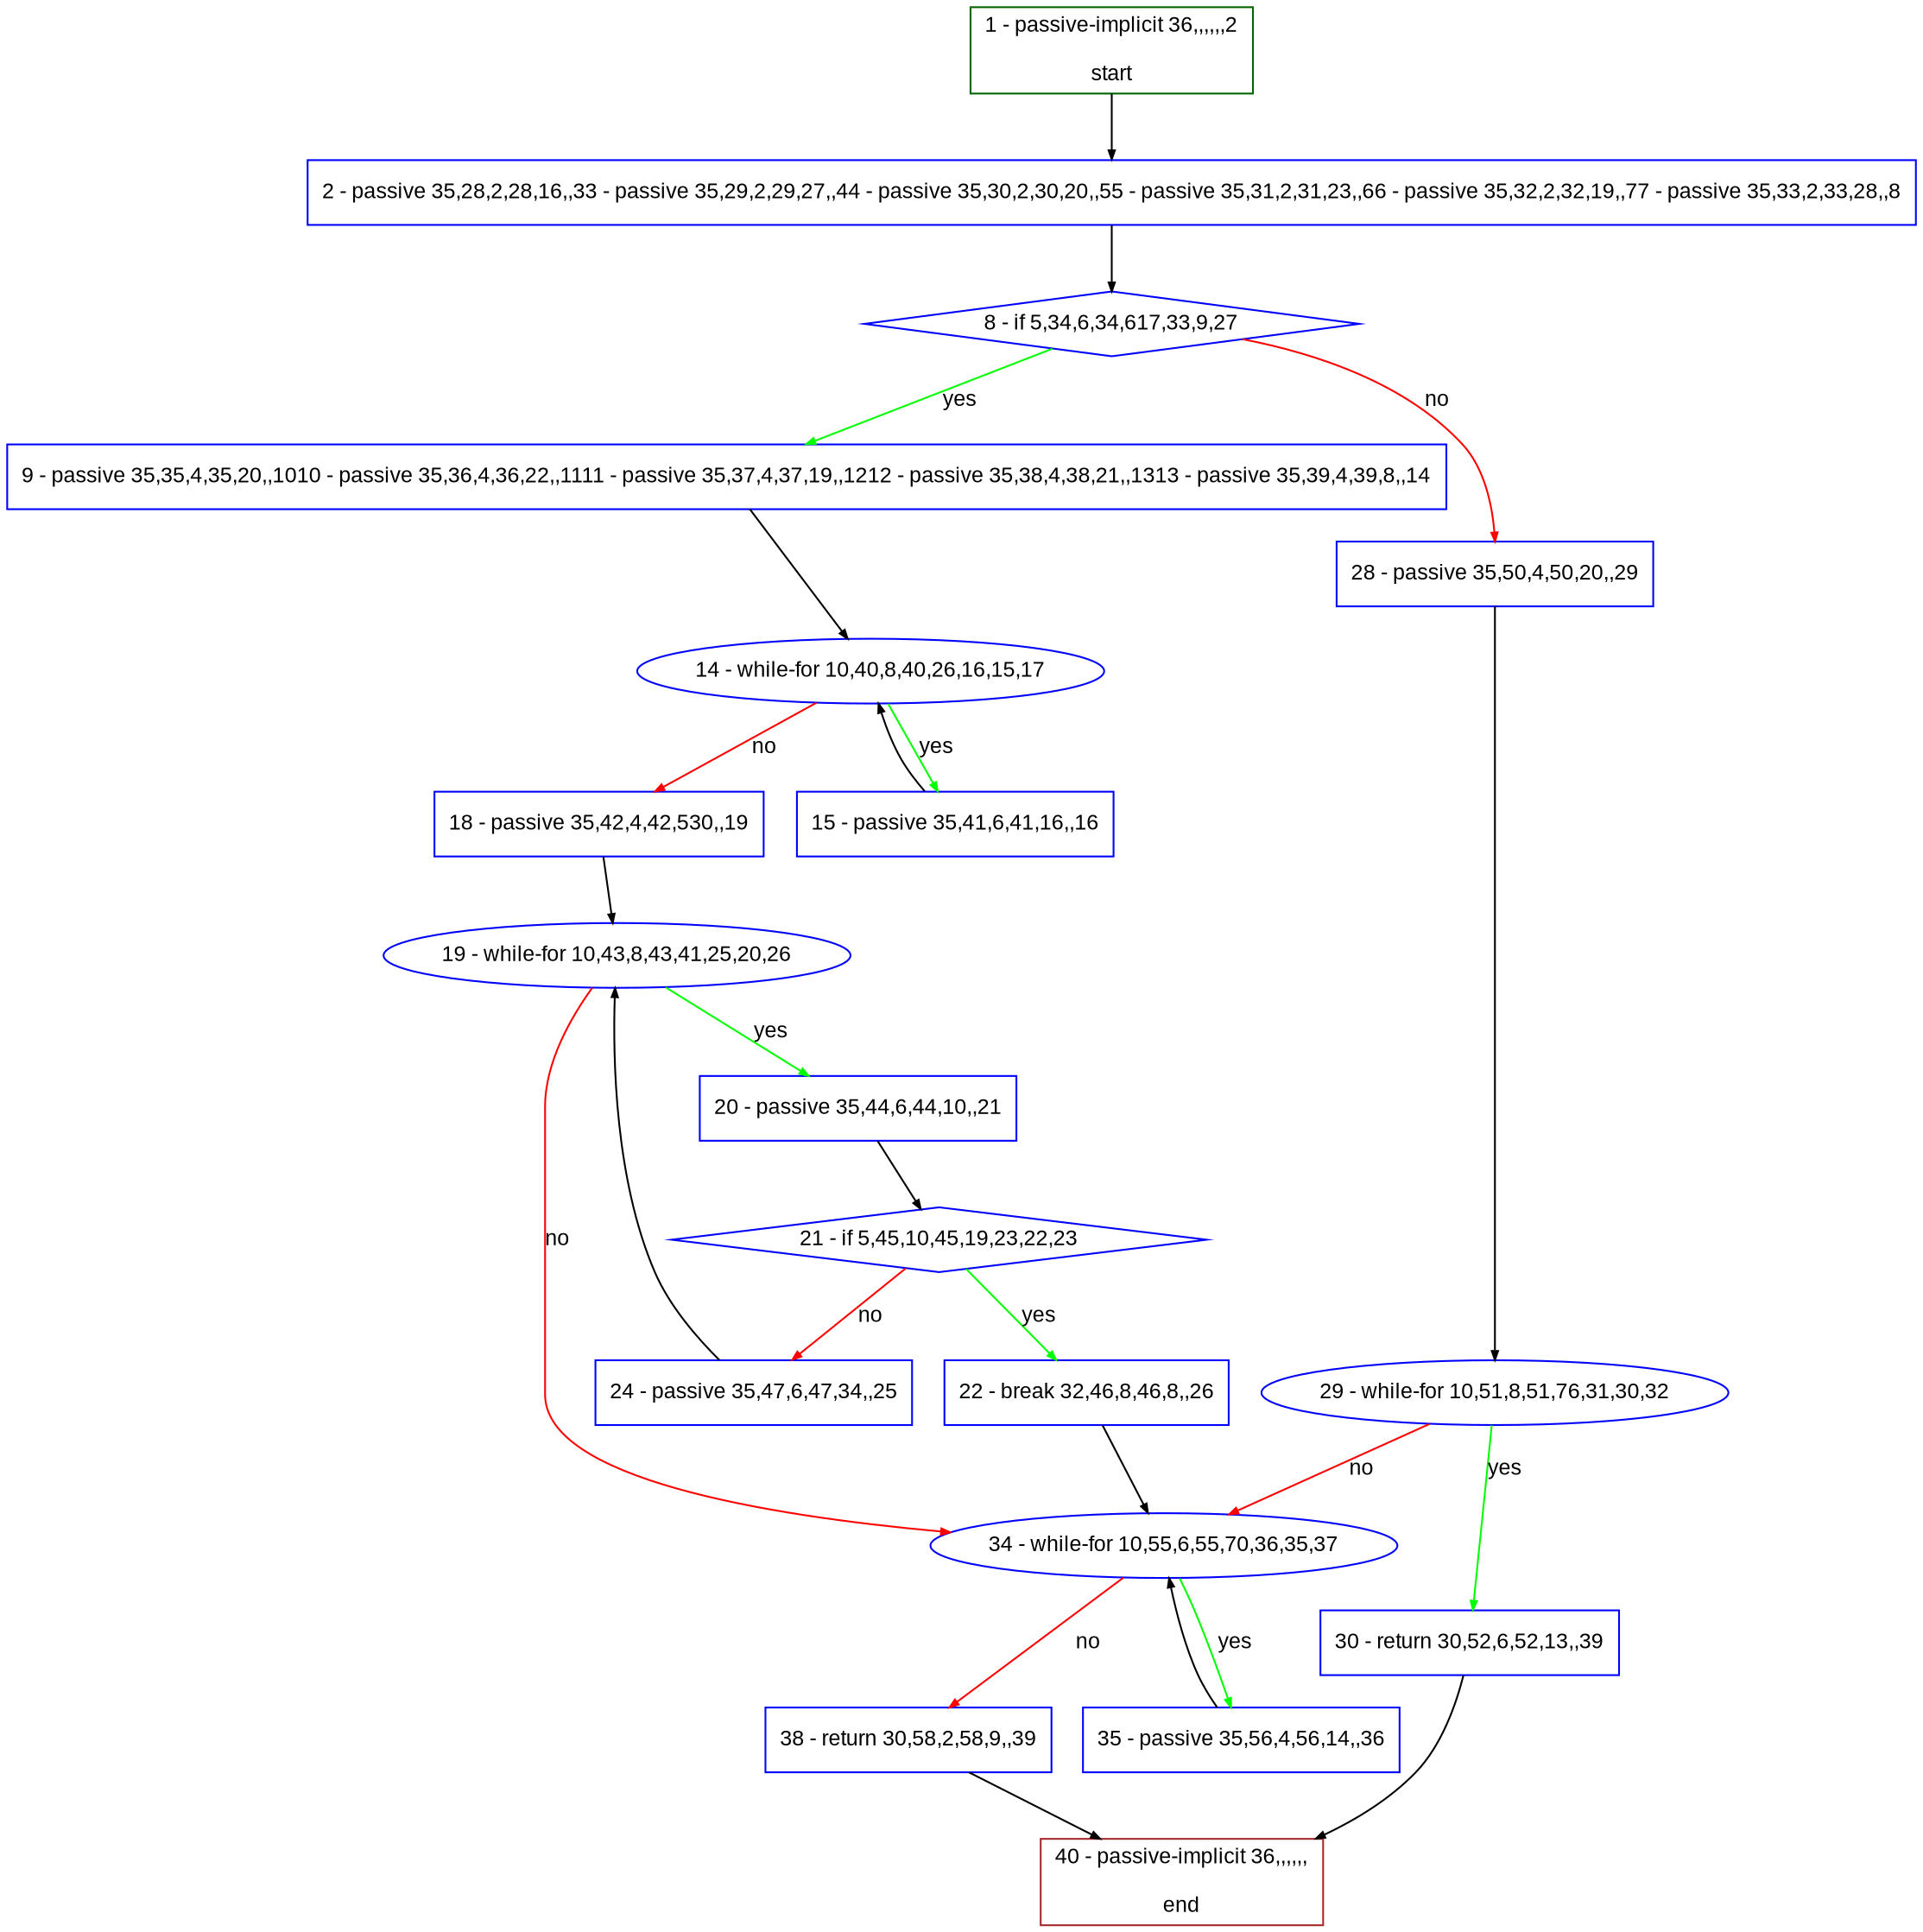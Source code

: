 digraph "" {
  graph [pack="true", label="", fontsize="12", packmode="clust", fontname="Arial", fillcolor="#FFFFCC", bgcolor="white", style="rounded,filled", compound="true"];
  node [node_initialized="no", label="", color="grey", fontsize="12", fillcolor="white", fontname="Arial", style="filled", shape="rectangle", compound="true", fixedsize="false"];
  edge [fontcolor="black", arrowhead="normal", arrowtail="none", arrowsize="0.5", ltail="", label="", color="black", fontsize="12", lhead="", fontname="Arial", dir="forward", compound="true"];
  __N1 [label="2 - passive 35,28,2,28,16,,33 - passive 35,29,2,29,27,,44 - passive 35,30,2,30,20,,55 - passive 35,31,2,31,23,,66 - passive 35,32,2,32,19,,77 - passive 35,33,2,33,28,,8", color="#0000ff", fillcolor="#ffffff", style="filled", shape="box"];
  __N2 [label="1 - passive-implicit 36,,,,,,2\n\nstart", color="#006400", fillcolor="#ffffff", style="filled", shape="box"];
  __N3 [label="8 - if 5,34,6,34,617,33,9,27", color="#0000ff", fillcolor="#ffffff", style="filled", shape="diamond"];
  __N4 [label="9 - passive 35,35,4,35,20,,1010 - passive 35,36,4,36,22,,1111 - passive 35,37,4,37,19,,1212 - passive 35,38,4,38,21,,1313 - passive 35,39,4,39,8,,14", color="#0000ff", fillcolor="#ffffff", style="filled", shape="box"];
  __N5 [label="28 - passive 35,50,4,50,20,,29", color="#0000ff", fillcolor="#ffffff", style="filled", shape="box"];
  __N6 [label="14 - while-for 10,40,8,40,26,16,15,17", color="#0000ff", fillcolor="#ffffff", style="filled", shape="oval"];
  __N7 [label="15 - passive 35,41,6,41,16,,16", color="#0000ff", fillcolor="#ffffff", style="filled", shape="box"];
  __N8 [label="18 - passive 35,42,4,42,530,,19", color="#0000ff", fillcolor="#ffffff", style="filled", shape="box"];
  __N9 [label="19 - while-for 10,43,8,43,41,25,20,26", color="#0000ff", fillcolor="#ffffff", style="filled", shape="oval"];
  __N10 [label="20 - passive 35,44,6,44,10,,21", color="#0000ff", fillcolor="#ffffff", style="filled", shape="box"];
  __N11 [label="34 - while-for 10,55,6,55,70,36,35,37", color="#0000ff", fillcolor="#ffffff", style="filled", shape="oval"];
  __N12 [label="21 - if 5,45,10,45,19,23,22,23", color="#0000ff", fillcolor="#ffffff", style="filled", shape="diamond"];
  __N13 [label="22 - break 32,46,8,46,8,,26", color="#0000ff", fillcolor="#ffffff", style="filled", shape="box"];
  __N14 [label="24 - passive 35,47,6,47,34,,25", color="#0000ff", fillcolor="#ffffff", style="filled", shape="box"];
  __N15 [label="29 - while-for 10,51,8,51,76,31,30,32", color="#0000ff", fillcolor="#ffffff", style="filled", shape="oval"];
  __N16 [label="30 - return 30,52,6,52,13,,39", color="#0000ff", fillcolor="#ffffff", style="filled", shape="box"];
  __N17 [label="40 - passive-implicit 36,,,,,,\n\nend", color="#a52a2a", fillcolor="#ffffff", style="filled", shape="box"];
  __N18 [label="35 - passive 35,56,4,56,14,,36", color="#0000ff", fillcolor="#ffffff", style="filled", shape="box"];
  __N19 [label="38 - return 30,58,2,58,9,,39", color="#0000ff", fillcolor="#ffffff", style="filled", shape="box"];
  __N2 -> __N1 [arrowhead="normal", arrowtail="none", color="#000000", label="", dir="forward"];
  __N1 -> __N3 [arrowhead="normal", arrowtail="none", color="#000000", label="", dir="forward"];
  __N3 -> __N4 [arrowhead="normal", arrowtail="none", color="#00ff00", label="yes", dir="forward"];
  __N3 -> __N5 [arrowhead="normal", arrowtail="none", color="#ff0000", label="no", dir="forward"];
  __N4 -> __N6 [arrowhead="normal", arrowtail="none", color="#000000", label="", dir="forward"];
  __N6 -> __N7 [arrowhead="normal", arrowtail="none", color="#00ff00", label="yes", dir="forward"];
  __N7 -> __N6 [arrowhead="normal", arrowtail="none", color="#000000", label="", dir="forward"];
  __N6 -> __N8 [arrowhead="normal", arrowtail="none", color="#ff0000", label="no", dir="forward"];
  __N8 -> __N9 [arrowhead="normal", arrowtail="none", color="#000000", label="", dir="forward"];
  __N9 -> __N10 [arrowhead="normal", arrowtail="none", color="#00ff00", label="yes", dir="forward"];
  __N9 -> __N11 [arrowhead="normal", arrowtail="none", color="#ff0000", label="no", dir="forward"];
  __N10 -> __N12 [arrowhead="normal", arrowtail="none", color="#000000", label="", dir="forward"];
  __N12 -> __N13 [arrowhead="normal", arrowtail="none", color="#00ff00", label="yes", dir="forward"];
  __N12 -> __N14 [arrowhead="normal", arrowtail="none", color="#ff0000", label="no", dir="forward"];
  __N13 -> __N11 [arrowhead="normal", arrowtail="none", color="#000000", label="", dir="forward"];
  __N14 -> __N9 [arrowhead="normal", arrowtail="none", color="#000000", label="", dir="forward"];
  __N5 -> __N15 [arrowhead="normal", arrowtail="none", color="#000000", label="", dir="forward"];
  __N15 -> __N16 [arrowhead="normal", arrowtail="none", color="#00ff00", label="yes", dir="forward"];
  __N15 -> __N11 [arrowhead="normal", arrowtail="none", color="#ff0000", label="no", dir="forward"];
  __N16 -> __N17 [arrowhead="normal", arrowtail="none", color="#000000", label="", dir="forward"];
  __N11 -> __N18 [arrowhead="normal", arrowtail="none", color="#00ff00", label="yes", dir="forward"];
  __N18 -> __N11 [arrowhead="normal", arrowtail="none", color="#000000", label="", dir="forward"];
  __N11 -> __N19 [arrowhead="normal", arrowtail="none", color="#ff0000", label="no", dir="forward"];
  __N19 -> __N17 [arrowhead="normal", arrowtail="none", color="#000000", label="", dir="forward"];
}
